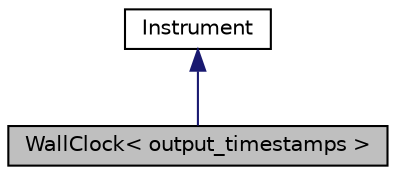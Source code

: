 digraph "WallClock&lt; output_timestamps &gt;"
{
 // LATEX_PDF_SIZE
  edge [fontname="Helvetica",fontsize="10",labelfontname="Helvetica",labelfontsize="10"];
  node [fontname="Helvetica",fontsize="10",shape=record];
  Node1 [label="WallClock\< output_timestamps \>",height=0.2,width=0.4,color="black", fillcolor="grey75", style="filled", fontcolor="black",tooltip="Implementation of an instrument to measure elapsed wall-clock time in milliseconds."];
  Node2 -> Node1 [dir="back",color="midnightblue",fontsize="10",style="solid",fontname="Helvetica"];
  Node2 [label="Instrument",height=0.2,width=0.4,color="black", fillcolor="white", style="filled",URL="$classarm__compute_1_1test_1_1framework_1_1_instrument.xhtml",tooltip="Interface for classes that can be used to measure performance."];
}
